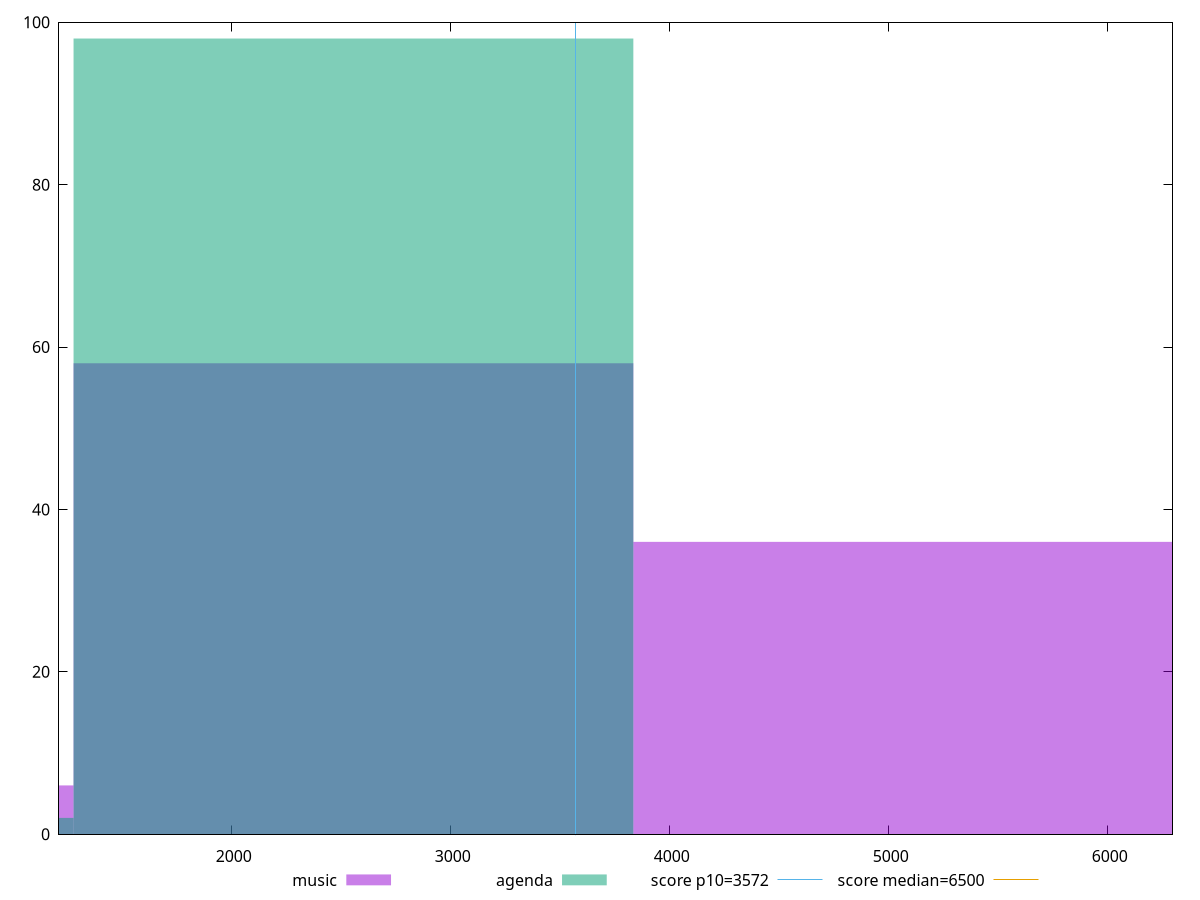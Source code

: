 reset

$music <<EOF
2555.970554464676 58
5111.941108929352 36
0 6
EOF

$agenda <<EOF
2555.970554464676 98
0 2
EOF

set key outside below
set boxwidth 2555.970554464676
set xrange [1211.568:6295.750999999998]
set yrange [0:100]
set trange [0:100]
set style fill transparent solid 0.5 noborder

set parametric
set terminal svg size 640, 500 enhanced background rgb 'white'
set output "report/report_00029_2021-02-24T13-36-40.390Z/first-cpu-idle/comparison/histogram/0_vs_1.svg"

plot $music title "music" with boxes, \
     $agenda title "agenda" with boxes, \
     3572,t title "score p10=3572", \
     6500,t title "score median=6500"

reset
